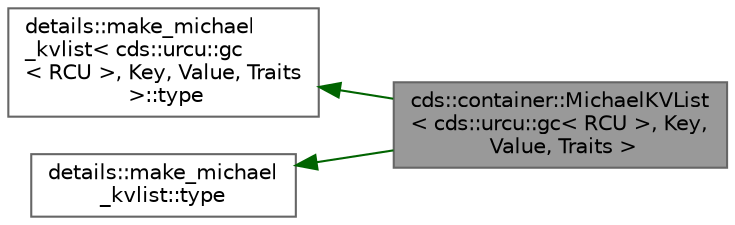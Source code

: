 digraph "cds::container::MichaelKVList&lt; cds::urcu::gc&lt; RCU &gt;, Key, Value, Traits &gt;"
{
 // LATEX_PDF_SIZE
  bgcolor="transparent";
  edge [fontname=Helvetica,fontsize=10,labelfontname=Helvetica,labelfontsize=10];
  node [fontname=Helvetica,fontsize=10,shape=box,height=0.2,width=0.4];
  rankdir="LR";
  Node1 [id="Node000001",label="cds::container::MichaelKVList\l\< cds::urcu::gc\< RCU \>, Key,\l Value, Traits \>",height=0.2,width=0.4,color="gray40", fillcolor="grey60", style="filled", fontcolor="black",tooltip="Michael's ordered list (key-value pair), template specialization for RCU"];
  Node2 -> Node1 [id="edge1_Node000001_Node000002",dir="back",color="darkgreen",style="solid",tooltip=" "];
  Node2 [id="Node000002",label="details::make_michael\l_kvlist\< cds::urcu::gc\l\< RCU \>, Key, Value, Traits\l \>::type",height=0.2,width=0.4,color="gray40", fillcolor="white", style="filled",tooltip=" "];
  Node3 -> Node1 [id="edge2_Node000001_Node000003",dir="back",color="darkgreen",style="solid",tooltip=" "];
  Node3 [id="Node000003",label="details::make_michael\l_kvlist::type",height=0.2,width=0.4,color="gray40", fillcolor="white", style="filled",tooltip=" "];
}
